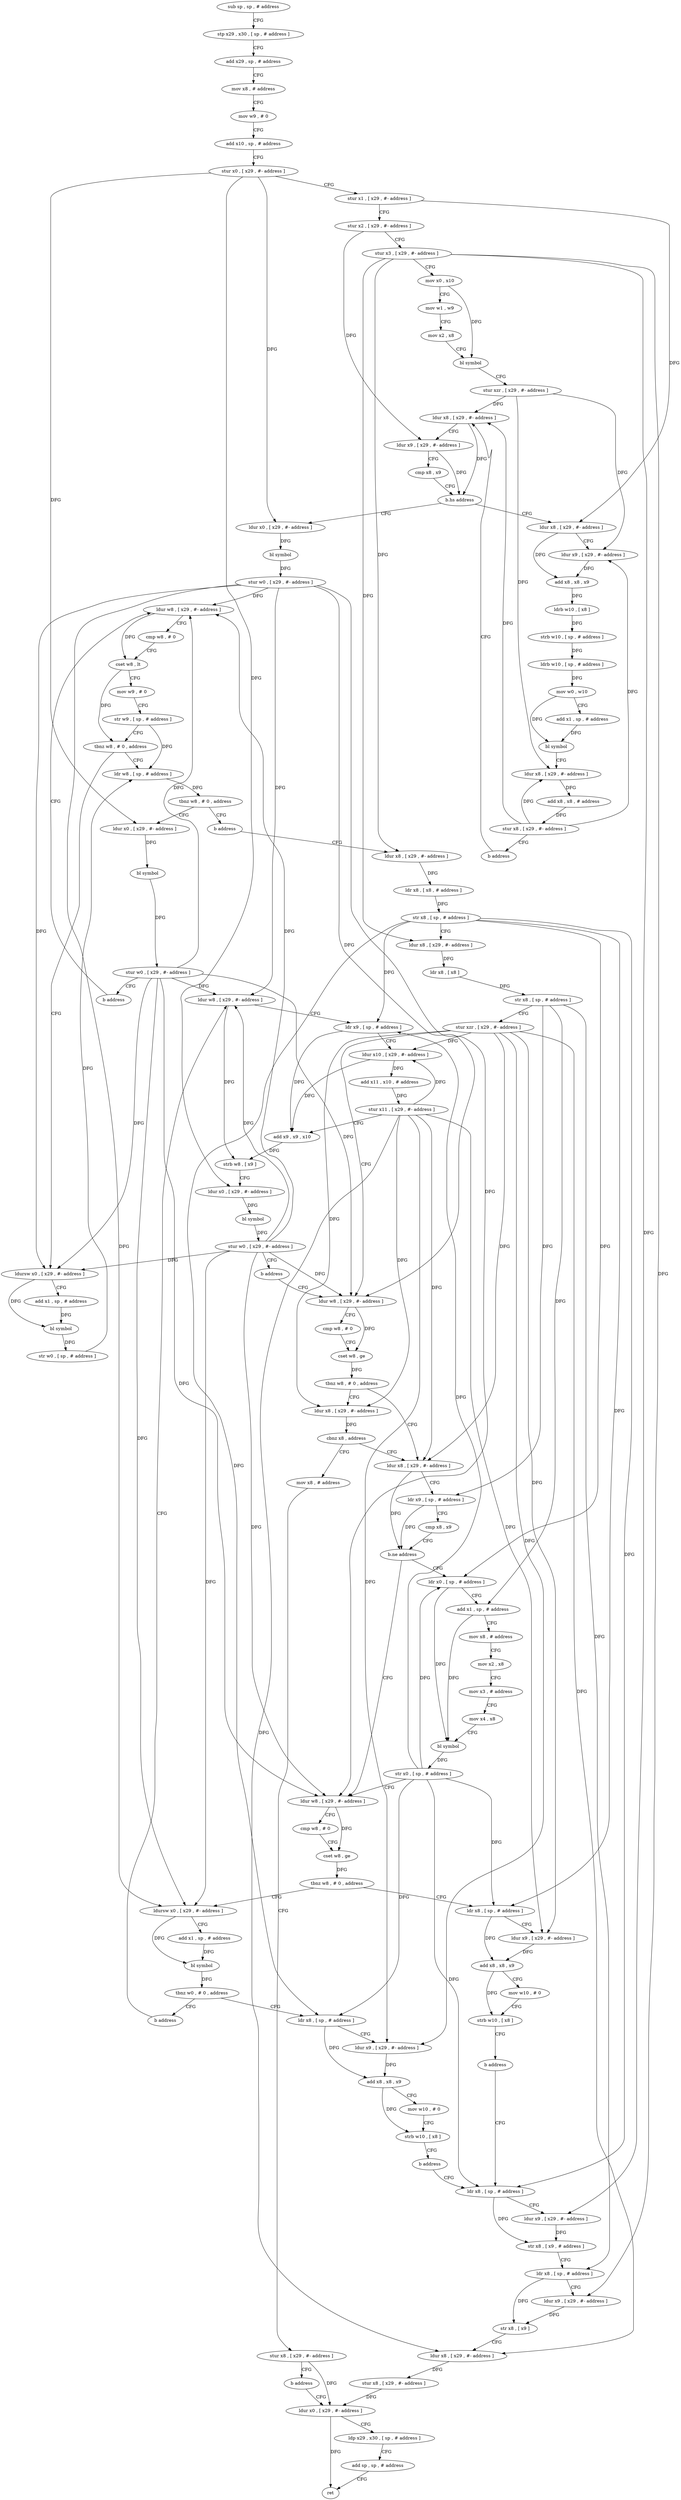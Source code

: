 digraph "func" {
"4300592" [label = "sub sp , sp , # address" ]
"4300596" [label = "stp x29 , x30 , [ sp , # address ]" ]
"4300600" [label = "add x29 , sp , # address" ]
"4300604" [label = "mov x8 , # address" ]
"4300608" [label = "mov w9 , # 0" ]
"4300612" [label = "add x10 , sp , # address" ]
"4300616" [label = "stur x0 , [ x29 , #- address ]" ]
"4300620" [label = "stur x1 , [ x29 , #- address ]" ]
"4300624" [label = "stur x2 , [ x29 , #- address ]" ]
"4300628" [label = "stur x3 , [ x29 , #- address ]" ]
"4300632" [label = "mov x0 , x10" ]
"4300636" [label = "mov w1 , w9" ]
"4300640" [label = "mov x2 , x8" ]
"4300644" [label = "bl symbol" ]
"4300648" [label = "stur xzr , [ x29 , #- address ]" ]
"4300652" [label = "ldur x8 , [ x29 , #- address ]" ]
"4300720" [label = "ldur x0 , [ x29 , #- address ]" ]
"4300724" [label = "bl symbol" ]
"4300728" [label = "stur w0 , [ x29 , #- address ]" ]
"4300732" [label = "ldur w8 , [ x29 , #- address ]" ]
"4300668" [label = "ldur x8 , [ x29 , #- address ]" ]
"4300672" [label = "ldur x9 , [ x29 , #- address ]" ]
"4300676" [label = "add x8 , x8 , x9" ]
"4300680" [label = "ldrb w10 , [ x8 ]" ]
"4300684" [label = "strb w10 , [ sp , # address ]" ]
"4300688" [label = "ldrb w10 , [ sp , # address ]" ]
"4300692" [label = "mov w0 , w10" ]
"4300696" [label = "add x1 , sp , # address" ]
"4300700" [label = "bl symbol" ]
"4300704" [label = "ldur x8 , [ x29 , #- address ]" ]
"4300708" [label = "add x8 , x8 , # address" ]
"4300712" [label = "stur x8 , [ x29 , #- address ]" ]
"4300716" [label = "b address" ]
"4300772" [label = "ldr w8 , [ sp , # address ]" ]
"4300776" [label = "tbnz w8 , # 0 , address" ]
"4300784" [label = "ldur x0 , [ x29 , #- address ]" ]
"4300780" [label = "b address" ]
"4300756" [label = "ldursw x0 , [ x29 , #- address ]" ]
"4300760" [label = "add x1 , sp , # address" ]
"4300764" [label = "bl symbol" ]
"4300768" [label = "str w0 , [ sp , # address ]" ]
"4300656" [label = "ldur x9 , [ x29 , #- address ]" ]
"4300660" [label = "cmp x8 , x9" ]
"4300664" [label = "b.hs address" ]
"4300788" [label = "bl symbol" ]
"4300792" [label = "stur w0 , [ x29 , #- address ]" ]
"4300796" [label = "b address" ]
"4300800" [label = "ldur x8 , [ x29 , #- address ]" ]
"4300736" [label = "cmp w8 , # 0" ]
"4300740" [label = "cset w8 , lt" ]
"4300744" [label = "mov w9 , # 0" ]
"4300748" [label = "str w9 , [ sp , # address ]" ]
"4300752" [label = "tbnz w8 , # 0 , address" ]
"4300804" [label = "ldr x8 , [ x8 , # address ]" ]
"4300808" [label = "str x8 , [ sp , # address ]" ]
"4300812" [label = "ldur x8 , [ x29 , #- address ]" ]
"4300816" [label = "ldr x8 , [ x8 ]" ]
"4300820" [label = "str x8 , [ sp , # address ]" ]
"4300824" [label = "stur xzr , [ x29 , #- address ]" ]
"4300828" [label = "ldur w8 , [ x29 , #- address ]" ]
"4300864" [label = "ldur x8 , [ x29 , #- address ]" ]
"4300868" [label = "ldr x9 , [ sp , # address ]" ]
"4300872" [label = "cmp x8 , x9" ]
"4300876" [label = "b.ne address" ]
"4300912" [label = "ldur w8 , [ x29 , #- address ]" ]
"4300880" [label = "ldr x0 , [ sp , # address ]" ]
"4300844" [label = "ldur x8 , [ x29 , #- address ]" ]
"4300848" [label = "cbnz x8 , address" ]
"4300852" [label = "mov x8 , # address" ]
"4300916" [label = "cmp w8 , # 0" ]
"4300920" [label = "cset w8 , ge" ]
"4300924" [label = "tbnz w8 , # 0 , address" ]
"4300952" [label = "ldursw x0 , [ x29 , #- address ]" ]
"4300928" [label = "ldr x8 , [ sp , # address ]" ]
"4300884" [label = "add x1 , sp , # address" ]
"4300888" [label = "mov x8 , # address" ]
"4300892" [label = "mov x2 , x8" ]
"4300896" [label = "mov x3 , # address" ]
"4300900" [label = "mov x4 , x8" ]
"4300904" [label = "bl symbol" ]
"4300908" [label = "str x0 , [ sp , # address ]" ]
"4300856" [label = "stur x8 , [ x29 , #- address ]" ]
"4300860" [label = "b address" ]
"4301072" [label = "ldur x0 , [ x29 , #- address ]" ]
"4300956" [label = "add x1 , sp , # address" ]
"4300960" [label = "bl symbol" ]
"4300964" [label = "tbnz w0 , # 0 , address" ]
"4300972" [label = "ldr x8 , [ sp , # address ]" ]
"4300968" [label = "b address" ]
"4300932" [label = "ldur x9 , [ x29 , #- address ]" ]
"4300936" [label = "add x8 , x8 , x9" ]
"4300940" [label = "mov w10 , # 0" ]
"4300944" [label = "strb w10 , [ x8 ]" ]
"4300948" [label = "b address" ]
"4301040" [label = "ldr x8 , [ sp , # address ]" ]
"4301076" [label = "ldp x29 , x30 , [ sp , # address ]" ]
"4301080" [label = "add sp , sp , # address" ]
"4301084" [label = "ret" ]
"4300976" [label = "ldur x9 , [ x29 , #- address ]" ]
"4300980" [label = "add x8 , x8 , x9" ]
"4300984" [label = "mov w10 , # 0" ]
"4300988" [label = "strb w10 , [ x8 ]" ]
"4300992" [label = "b address" ]
"4300996" [label = "ldur w8 , [ x29 , #- address ]" ]
"4301044" [label = "ldur x9 , [ x29 , #- address ]" ]
"4301048" [label = "str x8 , [ x9 , # address ]" ]
"4301052" [label = "ldr x8 , [ sp , # address ]" ]
"4301056" [label = "ldur x9 , [ x29 , #- address ]" ]
"4301060" [label = "str x8 , [ x9 ]" ]
"4301064" [label = "ldur x8 , [ x29 , #- address ]" ]
"4301068" [label = "stur x8 , [ x29 , #- address ]" ]
"4301000" [label = "ldr x9 , [ sp , # address ]" ]
"4301004" [label = "ldur x10 , [ x29 , #- address ]" ]
"4301008" [label = "add x11 , x10 , # address" ]
"4301012" [label = "stur x11 , [ x29 , #- address ]" ]
"4301016" [label = "add x9 , x9 , x10" ]
"4301020" [label = "strb w8 , [ x9 ]" ]
"4301024" [label = "ldur x0 , [ x29 , #- address ]" ]
"4301028" [label = "bl symbol" ]
"4301032" [label = "stur w0 , [ x29 , #- address ]" ]
"4301036" [label = "b address" ]
"4300832" [label = "cmp w8 , # 0" ]
"4300836" [label = "cset w8 , ge" ]
"4300840" [label = "tbnz w8 , # 0 , address" ]
"4300592" -> "4300596" [ label = "CFG" ]
"4300596" -> "4300600" [ label = "CFG" ]
"4300600" -> "4300604" [ label = "CFG" ]
"4300604" -> "4300608" [ label = "CFG" ]
"4300608" -> "4300612" [ label = "CFG" ]
"4300612" -> "4300616" [ label = "CFG" ]
"4300616" -> "4300620" [ label = "CFG" ]
"4300616" -> "4300720" [ label = "DFG" ]
"4300616" -> "4300784" [ label = "DFG" ]
"4300616" -> "4301024" [ label = "DFG" ]
"4300620" -> "4300624" [ label = "CFG" ]
"4300620" -> "4300668" [ label = "DFG" ]
"4300624" -> "4300628" [ label = "CFG" ]
"4300624" -> "4300656" [ label = "DFG" ]
"4300628" -> "4300632" [ label = "CFG" ]
"4300628" -> "4300800" [ label = "DFG" ]
"4300628" -> "4300812" [ label = "DFG" ]
"4300628" -> "4301044" [ label = "DFG" ]
"4300628" -> "4301056" [ label = "DFG" ]
"4300632" -> "4300636" [ label = "CFG" ]
"4300632" -> "4300644" [ label = "DFG" ]
"4300636" -> "4300640" [ label = "CFG" ]
"4300640" -> "4300644" [ label = "CFG" ]
"4300644" -> "4300648" [ label = "CFG" ]
"4300648" -> "4300652" [ label = "DFG" ]
"4300648" -> "4300672" [ label = "DFG" ]
"4300648" -> "4300704" [ label = "DFG" ]
"4300652" -> "4300656" [ label = "CFG" ]
"4300652" -> "4300664" [ label = "DFG" ]
"4300720" -> "4300724" [ label = "DFG" ]
"4300724" -> "4300728" [ label = "DFG" ]
"4300728" -> "4300732" [ label = "DFG" ]
"4300728" -> "4300756" [ label = "DFG" ]
"4300728" -> "4300828" [ label = "DFG" ]
"4300728" -> "4300912" [ label = "DFG" ]
"4300728" -> "4300952" [ label = "DFG" ]
"4300728" -> "4300996" [ label = "DFG" ]
"4300732" -> "4300736" [ label = "CFG" ]
"4300732" -> "4300740" [ label = "DFG" ]
"4300668" -> "4300672" [ label = "CFG" ]
"4300668" -> "4300676" [ label = "DFG" ]
"4300672" -> "4300676" [ label = "DFG" ]
"4300676" -> "4300680" [ label = "DFG" ]
"4300680" -> "4300684" [ label = "DFG" ]
"4300684" -> "4300688" [ label = "DFG" ]
"4300688" -> "4300692" [ label = "DFG" ]
"4300692" -> "4300696" [ label = "CFG" ]
"4300692" -> "4300700" [ label = "DFG" ]
"4300696" -> "4300700" [ label = "DFG" ]
"4300700" -> "4300704" [ label = "CFG" ]
"4300704" -> "4300708" [ label = "DFG" ]
"4300708" -> "4300712" [ label = "DFG" ]
"4300712" -> "4300716" [ label = "CFG" ]
"4300712" -> "4300652" [ label = "DFG" ]
"4300712" -> "4300672" [ label = "DFG" ]
"4300712" -> "4300704" [ label = "DFG" ]
"4300716" -> "4300652" [ label = "CFG" ]
"4300772" -> "4300776" [ label = "DFG" ]
"4300776" -> "4300784" [ label = "CFG" ]
"4300776" -> "4300780" [ label = "CFG" ]
"4300784" -> "4300788" [ label = "DFG" ]
"4300780" -> "4300800" [ label = "CFG" ]
"4300756" -> "4300760" [ label = "CFG" ]
"4300756" -> "4300764" [ label = "DFG" ]
"4300760" -> "4300764" [ label = "DFG" ]
"4300764" -> "4300768" [ label = "DFG" ]
"4300768" -> "4300772" [ label = "DFG" ]
"4300656" -> "4300660" [ label = "CFG" ]
"4300656" -> "4300664" [ label = "DFG" ]
"4300660" -> "4300664" [ label = "CFG" ]
"4300664" -> "4300720" [ label = "CFG" ]
"4300664" -> "4300668" [ label = "CFG" ]
"4300788" -> "4300792" [ label = "DFG" ]
"4300792" -> "4300796" [ label = "CFG" ]
"4300792" -> "4300732" [ label = "DFG" ]
"4300792" -> "4300756" [ label = "DFG" ]
"4300792" -> "4300828" [ label = "DFG" ]
"4300792" -> "4300912" [ label = "DFG" ]
"4300792" -> "4300952" [ label = "DFG" ]
"4300792" -> "4300996" [ label = "DFG" ]
"4300796" -> "4300732" [ label = "CFG" ]
"4300800" -> "4300804" [ label = "DFG" ]
"4300736" -> "4300740" [ label = "CFG" ]
"4300740" -> "4300744" [ label = "CFG" ]
"4300740" -> "4300752" [ label = "DFG" ]
"4300744" -> "4300748" [ label = "CFG" ]
"4300748" -> "4300752" [ label = "CFG" ]
"4300748" -> "4300772" [ label = "DFG" ]
"4300752" -> "4300772" [ label = "CFG" ]
"4300752" -> "4300756" [ label = "CFG" ]
"4300804" -> "4300808" [ label = "DFG" ]
"4300808" -> "4300812" [ label = "CFG" ]
"4300808" -> "4300880" [ label = "DFG" ]
"4300808" -> "4300928" [ label = "DFG" ]
"4300808" -> "4300972" [ label = "DFG" ]
"4300808" -> "4301040" [ label = "DFG" ]
"4300808" -> "4301000" [ label = "DFG" ]
"4300812" -> "4300816" [ label = "DFG" ]
"4300816" -> "4300820" [ label = "DFG" ]
"4300820" -> "4300824" [ label = "CFG" ]
"4300820" -> "4300868" [ label = "DFG" ]
"4300820" -> "4301052" [ label = "DFG" ]
"4300820" -> "4300884" [ label = "DFG" ]
"4300824" -> "4300828" [ label = "CFG" ]
"4300824" -> "4300864" [ label = "DFG" ]
"4300824" -> "4300844" [ label = "DFG" ]
"4300824" -> "4300932" [ label = "DFG" ]
"4300824" -> "4300976" [ label = "DFG" ]
"4300824" -> "4301064" [ label = "DFG" ]
"4300824" -> "4301004" [ label = "DFG" ]
"4300828" -> "4300832" [ label = "CFG" ]
"4300828" -> "4300836" [ label = "DFG" ]
"4300864" -> "4300868" [ label = "CFG" ]
"4300864" -> "4300876" [ label = "DFG" ]
"4300868" -> "4300872" [ label = "CFG" ]
"4300868" -> "4300876" [ label = "DFG" ]
"4300872" -> "4300876" [ label = "CFG" ]
"4300876" -> "4300912" [ label = "CFG" ]
"4300876" -> "4300880" [ label = "CFG" ]
"4300912" -> "4300916" [ label = "CFG" ]
"4300912" -> "4300920" [ label = "DFG" ]
"4300880" -> "4300884" [ label = "CFG" ]
"4300880" -> "4300904" [ label = "DFG" ]
"4300844" -> "4300848" [ label = "DFG" ]
"4300848" -> "4300864" [ label = "CFG" ]
"4300848" -> "4300852" [ label = "CFG" ]
"4300852" -> "4300856" [ label = "CFG" ]
"4300916" -> "4300920" [ label = "CFG" ]
"4300920" -> "4300924" [ label = "DFG" ]
"4300924" -> "4300952" [ label = "CFG" ]
"4300924" -> "4300928" [ label = "CFG" ]
"4300952" -> "4300956" [ label = "CFG" ]
"4300952" -> "4300960" [ label = "DFG" ]
"4300928" -> "4300932" [ label = "CFG" ]
"4300928" -> "4300936" [ label = "DFG" ]
"4300884" -> "4300888" [ label = "CFG" ]
"4300884" -> "4300904" [ label = "DFG" ]
"4300888" -> "4300892" [ label = "CFG" ]
"4300892" -> "4300896" [ label = "CFG" ]
"4300896" -> "4300900" [ label = "CFG" ]
"4300900" -> "4300904" [ label = "CFG" ]
"4300904" -> "4300908" [ label = "DFG" ]
"4300908" -> "4300912" [ label = "CFG" ]
"4300908" -> "4300880" [ label = "DFG" ]
"4300908" -> "4300928" [ label = "DFG" ]
"4300908" -> "4300972" [ label = "DFG" ]
"4300908" -> "4301040" [ label = "DFG" ]
"4300908" -> "4301000" [ label = "DFG" ]
"4300856" -> "4300860" [ label = "CFG" ]
"4300856" -> "4301072" [ label = "DFG" ]
"4300860" -> "4301072" [ label = "CFG" ]
"4301072" -> "4301076" [ label = "CFG" ]
"4301072" -> "4301084" [ label = "DFG" ]
"4300956" -> "4300960" [ label = "DFG" ]
"4300960" -> "4300964" [ label = "DFG" ]
"4300964" -> "4300972" [ label = "CFG" ]
"4300964" -> "4300968" [ label = "CFG" ]
"4300972" -> "4300976" [ label = "CFG" ]
"4300972" -> "4300980" [ label = "DFG" ]
"4300968" -> "4300996" [ label = "CFG" ]
"4300932" -> "4300936" [ label = "DFG" ]
"4300936" -> "4300940" [ label = "CFG" ]
"4300936" -> "4300944" [ label = "DFG" ]
"4300940" -> "4300944" [ label = "CFG" ]
"4300944" -> "4300948" [ label = "CFG" ]
"4300948" -> "4301040" [ label = "CFG" ]
"4301040" -> "4301044" [ label = "CFG" ]
"4301040" -> "4301048" [ label = "DFG" ]
"4301076" -> "4301080" [ label = "CFG" ]
"4301080" -> "4301084" [ label = "CFG" ]
"4300976" -> "4300980" [ label = "DFG" ]
"4300980" -> "4300984" [ label = "CFG" ]
"4300980" -> "4300988" [ label = "DFG" ]
"4300984" -> "4300988" [ label = "CFG" ]
"4300988" -> "4300992" [ label = "CFG" ]
"4300992" -> "4301040" [ label = "CFG" ]
"4300996" -> "4301000" [ label = "CFG" ]
"4300996" -> "4301020" [ label = "DFG" ]
"4301044" -> "4301048" [ label = "DFG" ]
"4301048" -> "4301052" [ label = "CFG" ]
"4301052" -> "4301056" [ label = "CFG" ]
"4301052" -> "4301060" [ label = "DFG" ]
"4301056" -> "4301060" [ label = "DFG" ]
"4301060" -> "4301064" [ label = "CFG" ]
"4301064" -> "4301068" [ label = "DFG" ]
"4301068" -> "4301072" [ label = "DFG" ]
"4301000" -> "4301004" [ label = "CFG" ]
"4301000" -> "4301016" [ label = "DFG" ]
"4301004" -> "4301008" [ label = "DFG" ]
"4301004" -> "4301016" [ label = "DFG" ]
"4301008" -> "4301012" [ label = "DFG" ]
"4301012" -> "4301016" [ label = "CFG" ]
"4301012" -> "4300864" [ label = "DFG" ]
"4301012" -> "4300844" [ label = "DFG" ]
"4301012" -> "4300932" [ label = "DFG" ]
"4301012" -> "4300976" [ label = "DFG" ]
"4301012" -> "4301064" [ label = "DFG" ]
"4301012" -> "4301004" [ label = "DFG" ]
"4301016" -> "4301020" [ label = "DFG" ]
"4301020" -> "4301024" [ label = "CFG" ]
"4301024" -> "4301028" [ label = "DFG" ]
"4301028" -> "4301032" [ label = "DFG" ]
"4301032" -> "4301036" [ label = "CFG" ]
"4301032" -> "4300732" [ label = "DFG" ]
"4301032" -> "4300756" [ label = "DFG" ]
"4301032" -> "4300828" [ label = "DFG" ]
"4301032" -> "4300912" [ label = "DFG" ]
"4301032" -> "4300952" [ label = "DFG" ]
"4301032" -> "4300996" [ label = "DFG" ]
"4301036" -> "4300828" [ label = "CFG" ]
"4300832" -> "4300836" [ label = "CFG" ]
"4300836" -> "4300840" [ label = "DFG" ]
"4300840" -> "4300864" [ label = "CFG" ]
"4300840" -> "4300844" [ label = "CFG" ]
}
